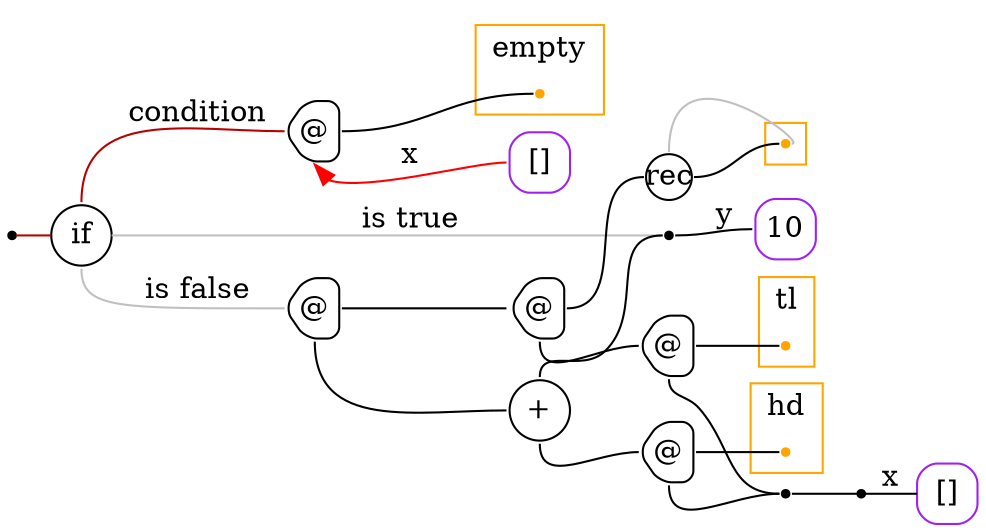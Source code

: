 digraph G {
  rankdir=LR;
  edge[arrowhead=none,arrowtail=none];
  node[fixedsize=true,shape=circle]
  size="9.201041666666667,5.219270833333334";
  labeldistance=0;
  nodesep=.175;
  ranksep=.175;

 nd1[shape=point];
   nd39[label="[]",tooltip="nd39-ConstEmptyGraph",style=rounded,orientation=90,shape=square,width=.4,height=.4,color="purple"];
   nd463[label="10",tooltip="nd463-ConstGraph",style=rounded,orientation=90,shape=square,width=.4,height=.4,color="purple"];
 nd468[label="rec",tooltip="nd468-RecurGraph",style=rounded,width=.3,height=.3,color="#000000"];
   subgraph cluster_nd472 {
     graph[style=fill,color="orange"];
     ndcluster_nd472[tooltip="nd472",orientation=90,shape=point,color="orange"];
   };
 nd401[label="if",tooltip="nd401-IfGraph",style=rounded,width=.4,height=.4,color="#000000"];
 nd402[label="@",tooltip="nd402-AppGraph",style=rounded,orientation=90,shape=house,width=.4,height=.4,color="#000000"];
 subgraph cluster_nd405 {
   graph[style=fill,color="orange",label="empty"];
   ndcluster_nd405[tooltip="nd405",orientation=90,shape=point,color="orange"];
 };
 nd409[label="@",tooltip="nd409-AppGraph",style=rounded,orientation=90,shape=house,width=.4,height=.4,color="#000000"];
 nd410[label="@",tooltip="nd410-AppGraph",style=rounded,orientation=90,shape=house,width=.4,height=.4,color="#000000"];
 nd412[label="@",tooltip="nd412-AppGraph",style=rounded,orientation=90,shape=house,width=.4,height=.4,color="#000000"];
 subgraph cluster_nd415 {
   graph[style=fill,color="orange",label="tl"];
   ndcluster_nd415[tooltip="nd415",orientation=90,shape=point,color="orange"];
 };
 nd420[label="+",tooltip="nd420-BinOpGraph",style=rounded,width=.4,height=.4,color="#000000"];
 nd421[label="@",tooltip="nd421-AppGraph",style=rounded,orientation=90,shape=house,width=.4,height=.4,color="#000000"];
 subgraph cluster_nd424 {
   graph[style=fill,color="orange",label="hd"];
   ndcluster_nd424[tooltip="nd424",orientation=90,shape=point,color="orange"];
 };
 nd428[label=" ",tooltip="nd428-ContractGraph",style=rounded,orientation=90,shape=point];
 nd429[label=" ",tooltip="nd429-ContractGraph",style=rounded,orientation=90,shape=point];
 nd430[label=" ",tooltip="nd430-ContractGraph",style=rounded,orientation=90,shape=point];
   nd514[label="[]",tooltip="nd514-ConstEmptyGraph",style=rounded,orientation=90,shape=square,width=.4,height=.4,color="purple"];

  nd402->ndcluster_nd405[tailport=e,headport=w];
  nd412->ndcluster_nd415[tailport=e,headport=w];
  nd410->nd468[tailport=e,headport=w,color=black,arrowhead=none,arrowtail=none];
  nd410->nd412[tailport=s,headport=w];
  nd421->ndcluster_nd424[tailport=e,headport=w];
  nd420->nd421[tailport=s,headport=w];
  nd409->nd410[tailport=e,headport=w];
  nd409->nd420[tailport=s,headport=w];
  nd421->nd428[tailport=s,headport=w];
  nd412->nd428[tailport=s,headport=w];
  nd401->nd402[label="condition",tailport=n,headport=w,color="#b70000",arrowhead=none,arrowtail=none];
  nd401->nd409[label="is false",tailport=s,headport=w,color=grey,arrowhead=none,arrowtail=none];
  nd420->nd429[tailport=n,headport=w];
  nd401->nd429[label="is true",tailport=e,headport=w,color=grey,arrowhead=none,arrowtail=none];
  nd402->nd514[dir=back,label="x",headport=w,tailport=s,color=red,arrowtail=normal];
  nd428->nd430[tailport=e,headport=w];
  nd1->nd401[tailport=e,headport=w,color="#b70000",arrowhead=none,arrowtail=none];
  nd429->nd463[label="y",tailport=e,headport=w];
  nd430->nd39[label="x",tailport=e,headport=w];
  nd468->ndcluster_nd472[dir=back,headport=e,tailport=n,color=grey,arrowhead=none,arrowtail=none];
  nd468->ndcluster_nd472[tailport=e,headport=w];
}